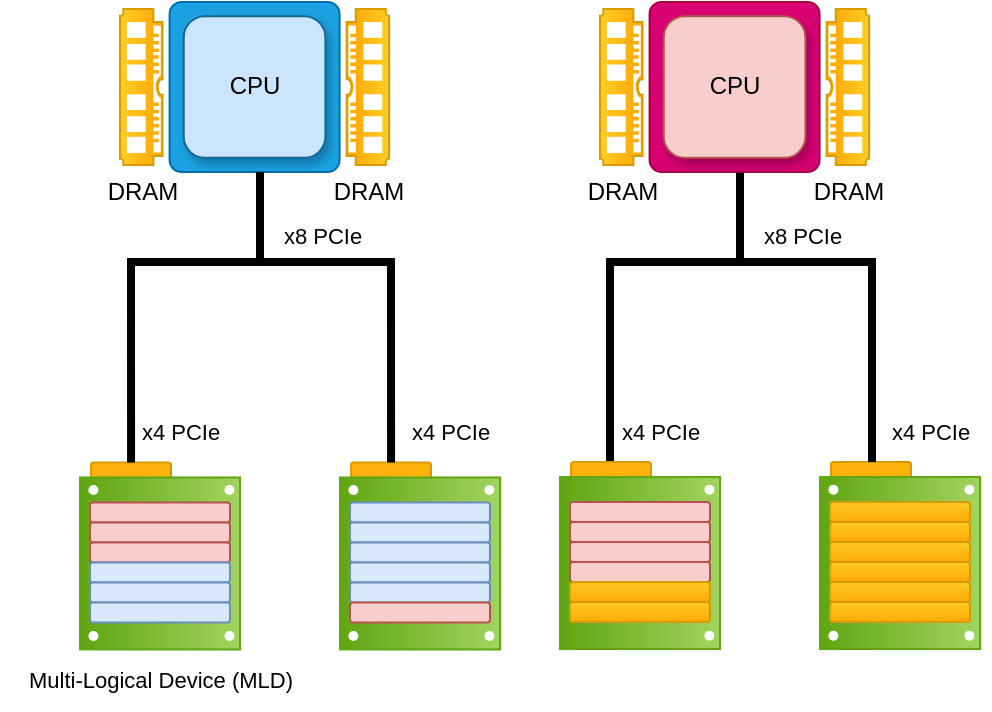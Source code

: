 <mxfile version="24.2.2" type="github">
  <diagram name="Page-1" id="A8W0ZlJkRZm1EOQpJBz_">
    <mxGraphModel dx="1008" dy="673" grid="1" gridSize="10" guides="1" tooltips="1" connect="1" arrows="1" fold="1" page="1" pageScale="1" pageWidth="850" pageHeight="1100" math="0" shadow="0">
      <root>
        <mxCell id="0" />
        <mxCell id="1" parent="0" />
        <mxCell id="IkylSo1uZ2_LeTpLnhAb-4" style="edgeStyle=orthogonalEdgeStyle;rounded=0;orthogonalLoop=1;jettySize=auto;html=1;endArrow=none;endFill=0;strokeWidth=4;entryX=0.5;entryY=1;entryDx=0;entryDy=0;" edge="1" parent="1">
          <mxGeometry relative="1" as="geometry">
            <mxPoint x="486" y="330" as="targetPoint" />
            <mxPoint x="550" y="185" as="sourcePoint" />
            <Array as="points">
              <mxPoint x="550" y="230" />
              <mxPoint x="485" y="230" />
            </Array>
          </mxGeometry>
        </mxCell>
        <mxCell id="uq200lhuQBNym-ZLv9r4-198" value="x4 PCIe" style="text;html=1;align=center;verticalAlign=middle;resizable=0;points=[];autosize=1;strokeColor=none;fillColor=none;fontFamily=Helvetica;fontSize=11;fontColor=default;labelBackgroundColor=default;" parent="1" vertex="1">
          <mxGeometry x="374.58" y="300.2" width="60" height="30" as="geometry" />
        </mxCell>
        <mxCell id="siB9gwOaP5ev9PkQdLU9-40" value="" style="group" parent="1" connectable="0" vertex="1">
          <mxGeometry x="460.0" y="329.999" width="80" height="93.531" as="geometry" />
        </mxCell>
        <mxCell id="siB9gwOaP5ev9PkQdLU9-41" value="" style="rounded=1;whiteSpace=wrap;html=1;direction=south;fillColor=#ffb20d;arcSize=7;strokeColor=#d79b00;rotation=90;" parent="siB9gwOaP5ev9PkQdLU9-40" vertex="1">
          <mxGeometry x="15.71" y="-10.179" width="19.641" height="40" as="geometry" />
        </mxCell>
        <mxCell id="siB9gwOaP5ev9PkQdLU9-42" value="" style="rounded=0;whiteSpace=wrap;html=1;strokeWidth=1;fillColor=#a2d460;strokeColor=#60a512;fontSize=10;gradientColor=#60a512;rotation=90;" parent="siB9gwOaP5ev9PkQdLU9-40" vertex="1">
          <mxGeometry x="-3.0" y="10.531" width="86" height="80" as="geometry" />
        </mxCell>
        <mxCell id="siB9gwOaP5ev9PkQdLU9-43" value="" style="ellipse;whiteSpace=wrap;html=1;aspect=fixed;strokeWidth=3;shadow=0;strokeColor=#ffffff;rotation=90;" parent="siB9gwOaP5ev9PkQdLU9-40" vertex="1">
          <mxGeometry x="73.71" y="12.821" width="2" height="2" as="geometry" />
        </mxCell>
        <mxCell id="siB9gwOaP5ev9PkQdLU9-44" value="" style="ellipse;whiteSpace=wrap;html=1;aspect=fixed;strokeWidth=3;shadow=0;strokeColor=#ffffff;rotation=90;" parent="siB9gwOaP5ev9PkQdLU9-40" vertex="1">
          <mxGeometry x="73.71" y="85.821" width="2" height="2" as="geometry" />
        </mxCell>
        <mxCell id="siB9gwOaP5ev9PkQdLU9-45" value="" style="ellipse;whiteSpace=wrap;html=1;aspect=fixed;strokeWidth=3;shadow=0;strokeColor=#ffffff;rotation=90;" parent="siB9gwOaP5ev9PkQdLU9-40" vertex="1">
          <mxGeometry x="-44.29" y="-26.979" width="2" height="2" as="geometry" />
        </mxCell>
        <mxCell id="siB9gwOaP5ev9PkQdLU9-46" value="" style="ellipse;whiteSpace=wrap;html=1;aspect=fixed;strokeWidth=3;shadow=0;strokeColor=#ffffff;rotation=90;" parent="siB9gwOaP5ev9PkQdLU9-40" vertex="1">
          <mxGeometry x="-44.29" y="46.021" width="2" height="2" as="geometry" />
        </mxCell>
        <mxCell id="siB9gwOaP5ev9PkQdLU9-47" value="" style="rounded=1;whiteSpace=wrap;html=1;fillColor=#f8cecc;strokeColor=#b85450;" parent="siB9gwOaP5ev9PkQdLU9-40" vertex="1">
          <mxGeometry x="5" y="20" width="70" height="10" as="geometry" />
        </mxCell>
        <mxCell id="siB9gwOaP5ev9PkQdLU9-48" value="" style="rounded=1;whiteSpace=wrap;html=1;fillColor=#f8cecc;strokeColor=#b85450;" parent="siB9gwOaP5ev9PkQdLU9-40" vertex="1">
          <mxGeometry x="5" y="30" width="70" height="10" as="geometry" />
        </mxCell>
        <mxCell id="siB9gwOaP5ev9PkQdLU9-49" value="" style="rounded=1;whiteSpace=wrap;html=1;fillColor=#f8cecc;strokeColor=#b85450;" parent="siB9gwOaP5ev9PkQdLU9-40" vertex="1">
          <mxGeometry x="5" y="40" width="70" height="10" as="geometry" />
        </mxCell>
        <mxCell id="siB9gwOaP5ev9PkQdLU9-50" value="" style="rounded=1;whiteSpace=wrap;html=1;fillColor=#f8cecc;strokeColor=#b85450;" parent="siB9gwOaP5ev9PkQdLU9-40" vertex="1">
          <mxGeometry x="5" y="50" width="70" height="10" as="geometry" />
        </mxCell>
        <mxCell id="siB9gwOaP5ev9PkQdLU9-51" value="" style="rounded=1;whiteSpace=wrap;html=1;gradientColor=#ffaa05;fillColor=#ffcb26;strokeColor=#d79b00;" parent="siB9gwOaP5ev9PkQdLU9-40" vertex="1">
          <mxGeometry x="5" y="60" width="70" height="10" as="geometry" />
        </mxCell>
        <mxCell id="siB9gwOaP5ev9PkQdLU9-52" value="" style="rounded=1;whiteSpace=wrap;html=1;gradientColor=#ffaa05;fillColor=#ffcb26;strokeColor=#d79b00;" parent="siB9gwOaP5ev9PkQdLU9-40" vertex="1">
          <mxGeometry x="5" y="70" width="70" height="10" as="geometry" />
        </mxCell>
        <mxCell id="siB9gwOaP5ev9PkQdLU9-56" value="" style="group" parent="1" connectable="0" vertex="1">
          <mxGeometry x="590" y="329.999" width="80" height="93.531" as="geometry" />
        </mxCell>
        <mxCell id="siB9gwOaP5ev9PkQdLU9-57" value="" style="rounded=1;whiteSpace=wrap;html=1;direction=south;fillColor=#ffb20d;arcSize=7;strokeColor=#d79b00;rotation=90;" parent="siB9gwOaP5ev9PkQdLU9-56" vertex="1">
          <mxGeometry x="15.71" y="-10.179" width="19.641" height="40" as="geometry" />
        </mxCell>
        <mxCell id="siB9gwOaP5ev9PkQdLU9-58" value="" style="rounded=0;whiteSpace=wrap;html=1;strokeWidth=1;fillColor=#a2d460;strokeColor=#60a512;fontSize=10;gradientColor=#60a512;rotation=90;" parent="siB9gwOaP5ev9PkQdLU9-56" vertex="1">
          <mxGeometry x="-3.0" y="10.531" width="86" height="80" as="geometry" />
        </mxCell>
        <mxCell id="siB9gwOaP5ev9PkQdLU9-59" value="" style="ellipse;whiteSpace=wrap;html=1;aspect=fixed;strokeWidth=3;shadow=0;strokeColor=#ffffff;rotation=90;" parent="siB9gwOaP5ev9PkQdLU9-56" vertex="1">
          <mxGeometry x="73.71" y="12.821" width="2" height="2" as="geometry" />
        </mxCell>
        <mxCell id="siB9gwOaP5ev9PkQdLU9-60" value="" style="ellipse;whiteSpace=wrap;html=1;aspect=fixed;strokeWidth=3;shadow=0;strokeColor=#ffffff;rotation=90;" parent="siB9gwOaP5ev9PkQdLU9-56" vertex="1">
          <mxGeometry x="73.71" y="85.821" width="2" height="2" as="geometry" />
        </mxCell>
        <mxCell id="siB9gwOaP5ev9PkQdLU9-61" value="" style="ellipse;whiteSpace=wrap;html=1;aspect=fixed;strokeWidth=3;shadow=0;strokeColor=#ffffff;rotation=90;" parent="siB9gwOaP5ev9PkQdLU9-56" vertex="1">
          <mxGeometry x="5.71" y="12.821" width="2" height="2" as="geometry" />
        </mxCell>
        <mxCell id="siB9gwOaP5ev9PkQdLU9-62" value="" style="ellipse;whiteSpace=wrap;html=1;aspect=fixed;strokeWidth=3;shadow=0;strokeColor=#ffffff;rotation=90;" parent="siB9gwOaP5ev9PkQdLU9-56" vertex="1">
          <mxGeometry x="5.71" y="85.821" width="2" height="2" as="geometry" />
        </mxCell>
        <mxCell id="siB9gwOaP5ev9PkQdLU9-63" value="" style="rounded=1;whiteSpace=wrap;html=1;gradientColor=#ffaa05;fillColor=#ffcb26;strokeColor=#d79b00;" parent="siB9gwOaP5ev9PkQdLU9-56" vertex="1">
          <mxGeometry x="5" y="20" width="70" height="10" as="geometry" />
        </mxCell>
        <mxCell id="siB9gwOaP5ev9PkQdLU9-64" value="" style="rounded=1;whiteSpace=wrap;html=1;gradientColor=#ffaa05;fillColor=#ffcb26;strokeColor=#d79b00;" parent="siB9gwOaP5ev9PkQdLU9-56" vertex="1">
          <mxGeometry x="5" y="30" width="70" height="10" as="geometry" />
        </mxCell>
        <mxCell id="siB9gwOaP5ev9PkQdLU9-65" value="" style="rounded=1;whiteSpace=wrap;html=1;gradientColor=#ffaa05;fillColor=#ffcb26;strokeColor=#d79b00;" parent="siB9gwOaP5ev9PkQdLU9-56" vertex="1">
          <mxGeometry x="5" y="40" width="70" height="10" as="geometry" />
        </mxCell>
        <mxCell id="siB9gwOaP5ev9PkQdLU9-66" value="" style="rounded=1;whiteSpace=wrap;html=1;gradientColor=#ffaa05;fillColor=#ffcb26;strokeColor=#d79b00;" parent="siB9gwOaP5ev9PkQdLU9-56" vertex="1">
          <mxGeometry x="5" y="50" width="70" height="10" as="geometry" />
        </mxCell>
        <mxCell id="siB9gwOaP5ev9PkQdLU9-67" value="" style="rounded=1;whiteSpace=wrap;html=1;gradientColor=#ffaa05;fillColor=#ffcb26;strokeColor=#d79b00;" parent="siB9gwOaP5ev9PkQdLU9-56" vertex="1">
          <mxGeometry x="5" y="60" width="70" height="10" as="geometry" />
        </mxCell>
        <mxCell id="siB9gwOaP5ev9PkQdLU9-68" value="" style="rounded=1;whiteSpace=wrap;html=1;gradientColor=#ffaa05;fillColor=#ffcb26;strokeColor=#d79b00;" parent="siB9gwOaP5ev9PkQdLU9-56" vertex="1">
          <mxGeometry x="5" y="70" width="70" height="10" as="geometry" />
        </mxCell>
        <mxCell id="siB9gwOaP5ev9PkQdLU9-71" value="" style="group" parent="1" connectable="0" vertex="1">
          <mxGeometry x="220.0" y="330.199" width="80" height="93.531" as="geometry" />
        </mxCell>
        <mxCell id="siB9gwOaP5ev9PkQdLU9-72" value="" style="rounded=1;whiteSpace=wrap;html=1;direction=south;fillColor=#ffb20d;arcSize=7;strokeColor=#d79b00;rotation=90;" parent="siB9gwOaP5ev9PkQdLU9-71" vertex="1">
          <mxGeometry x="15.71" y="-10.179" width="19.641" height="40" as="geometry" />
        </mxCell>
        <mxCell id="siB9gwOaP5ev9PkQdLU9-73" value="" style="rounded=0;whiteSpace=wrap;html=1;strokeWidth=1;fillColor=#a2d460;strokeColor=#60a512;fontSize=10;gradientColor=#60a512;rotation=90;" parent="siB9gwOaP5ev9PkQdLU9-71" vertex="1">
          <mxGeometry x="-3.0" y="10.531" width="86" height="80" as="geometry" />
        </mxCell>
        <mxCell id="siB9gwOaP5ev9PkQdLU9-74" value="" style="ellipse;whiteSpace=wrap;html=1;aspect=fixed;strokeWidth=3;shadow=0;strokeColor=#ffffff;rotation=90;" parent="siB9gwOaP5ev9PkQdLU9-71" vertex="1">
          <mxGeometry x="73.71" y="12.821" width="2" height="2" as="geometry" />
        </mxCell>
        <mxCell id="siB9gwOaP5ev9PkQdLU9-75" value="" style="ellipse;whiteSpace=wrap;html=1;aspect=fixed;strokeWidth=3;shadow=0;strokeColor=#ffffff;rotation=90;" parent="siB9gwOaP5ev9PkQdLU9-71" vertex="1">
          <mxGeometry x="73.71" y="85.821" width="2" height="2" as="geometry" />
        </mxCell>
        <mxCell id="siB9gwOaP5ev9PkQdLU9-76" value="" style="ellipse;whiteSpace=wrap;html=1;aspect=fixed;strokeWidth=3;shadow=0;strokeColor=#ffffff;rotation=90;" parent="siB9gwOaP5ev9PkQdLU9-71" vertex="1">
          <mxGeometry x="5.71" y="12.821" width="2" height="2" as="geometry" />
        </mxCell>
        <mxCell id="siB9gwOaP5ev9PkQdLU9-77" value="" style="ellipse;whiteSpace=wrap;html=1;aspect=fixed;strokeWidth=3;shadow=0;strokeColor=#ffffff;rotation=90;" parent="siB9gwOaP5ev9PkQdLU9-71" vertex="1">
          <mxGeometry x="5.71" y="85.821" width="2" height="2" as="geometry" />
        </mxCell>
        <mxCell id="siB9gwOaP5ev9PkQdLU9-78" value="" style="rounded=1;whiteSpace=wrap;html=1;fillColor=#f8cecc;strokeColor=#b85450;" parent="siB9gwOaP5ev9PkQdLU9-71" vertex="1">
          <mxGeometry x="5" y="20" width="70" height="10" as="geometry" />
        </mxCell>
        <mxCell id="siB9gwOaP5ev9PkQdLU9-79" value="" style="rounded=1;whiteSpace=wrap;html=1;fillColor=#f8cecc;strokeColor=#b85450;" parent="siB9gwOaP5ev9PkQdLU9-71" vertex="1">
          <mxGeometry x="5" y="30" width="70" height="10" as="geometry" />
        </mxCell>
        <mxCell id="siB9gwOaP5ev9PkQdLU9-80" value="" style="rounded=1;whiteSpace=wrap;html=1;fillColor=#f8cecc;strokeColor=#b85450;" parent="siB9gwOaP5ev9PkQdLU9-71" vertex="1">
          <mxGeometry x="5" y="40" width="70" height="10" as="geometry" />
        </mxCell>
        <mxCell id="siB9gwOaP5ev9PkQdLU9-81" value="" style="rounded=1;whiteSpace=wrap;html=1;fillColor=#dae8fc;strokeColor=#6c8ebf;" parent="siB9gwOaP5ev9PkQdLU9-71" vertex="1">
          <mxGeometry x="5" y="50" width="70" height="10" as="geometry" />
        </mxCell>
        <mxCell id="siB9gwOaP5ev9PkQdLU9-82" value="" style="rounded=1;whiteSpace=wrap;html=1;fillColor=#dae8fc;strokeColor=#6c8ebf;" parent="siB9gwOaP5ev9PkQdLU9-71" vertex="1">
          <mxGeometry x="5" y="60" width="70" height="10" as="geometry" />
        </mxCell>
        <mxCell id="siB9gwOaP5ev9PkQdLU9-83" value="" style="rounded=1;whiteSpace=wrap;html=1;fillColor=#dae8fc;strokeColor=#6c8ebf;" parent="siB9gwOaP5ev9PkQdLU9-71" vertex="1">
          <mxGeometry x="5" y="70" width="70" height="10" as="geometry" />
        </mxCell>
        <mxCell id="siB9gwOaP5ev9PkQdLU9-84" value="Multi-Logical Device (MLD)" style="text;html=1;align=center;verticalAlign=middle;resizable=0;points=[];autosize=1;strokeColor=none;fillColor=none;fontFamily=Helvetica;fontSize=11;fontColor=default;labelBackgroundColor=default;" parent="1" vertex="1">
          <mxGeometry x="180.0" y="423.73" width="160" height="30" as="geometry" />
        </mxCell>
        <mxCell id="siB9gwOaP5ev9PkQdLU9-87" value="" style="group" parent="1" connectable="0" vertex="1">
          <mxGeometry x="350.0" y="330.199" width="80" height="93.531" as="geometry" />
        </mxCell>
        <mxCell id="siB9gwOaP5ev9PkQdLU9-88" value="" style="rounded=1;whiteSpace=wrap;html=1;direction=south;fillColor=#ffb20d;arcSize=7;strokeColor=#d79b00;rotation=90;" parent="siB9gwOaP5ev9PkQdLU9-87" vertex="1">
          <mxGeometry x="15.71" y="-10.179" width="19.641" height="40" as="geometry" />
        </mxCell>
        <mxCell id="siB9gwOaP5ev9PkQdLU9-89" value="" style="rounded=0;whiteSpace=wrap;html=1;strokeWidth=1;fillColor=#a2d460;strokeColor=#60a512;fontSize=10;gradientColor=#60a512;rotation=90;" parent="siB9gwOaP5ev9PkQdLU9-87" vertex="1">
          <mxGeometry x="-3.0" y="10.531" width="86" height="80" as="geometry" />
        </mxCell>
        <mxCell id="siB9gwOaP5ev9PkQdLU9-90" value="" style="ellipse;whiteSpace=wrap;html=1;aspect=fixed;strokeWidth=3;shadow=0;strokeColor=#ffffff;rotation=90;" parent="siB9gwOaP5ev9PkQdLU9-87" vertex="1">
          <mxGeometry x="73.71" y="12.821" width="2" height="2" as="geometry" />
        </mxCell>
        <mxCell id="siB9gwOaP5ev9PkQdLU9-91" value="" style="ellipse;whiteSpace=wrap;html=1;aspect=fixed;strokeWidth=3;shadow=0;strokeColor=#ffffff;rotation=90;" parent="siB9gwOaP5ev9PkQdLU9-87" vertex="1">
          <mxGeometry x="73.71" y="85.821" width="2" height="2" as="geometry" />
        </mxCell>
        <mxCell id="siB9gwOaP5ev9PkQdLU9-92" value="" style="ellipse;whiteSpace=wrap;html=1;aspect=fixed;strokeWidth=3;shadow=0;strokeColor=#ffffff;rotation=90;" parent="siB9gwOaP5ev9PkQdLU9-87" vertex="1">
          <mxGeometry x="5.71" y="12.821" width="2" height="2" as="geometry" />
        </mxCell>
        <mxCell id="siB9gwOaP5ev9PkQdLU9-93" value="" style="ellipse;whiteSpace=wrap;html=1;aspect=fixed;strokeWidth=3;shadow=0;strokeColor=#ffffff;rotation=90;" parent="siB9gwOaP5ev9PkQdLU9-87" vertex="1">
          <mxGeometry x="5.71" y="85.821" width="2" height="2" as="geometry" />
        </mxCell>
        <mxCell id="siB9gwOaP5ev9PkQdLU9-94" value="" style="rounded=1;whiteSpace=wrap;html=1;fillColor=#dae8fc;strokeColor=#6c8ebf;" parent="siB9gwOaP5ev9PkQdLU9-87" vertex="1">
          <mxGeometry x="5" y="20" width="70" height="10" as="geometry" />
        </mxCell>
        <mxCell id="siB9gwOaP5ev9PkQdLU9-95" value="" style="rounded=1;whiteSpace=wrap;html=1;fillColor=#dae8fc;strokeColor=#6c8ebf;" parent="siB9gwOaP5ev9PkQdLU9-87" vertex="1">
          <mxGeometry x="5" y="30" width="70" height="10" as="geometry" />
        </mxCell>
        <mxCell id="siB9gwOaP5ev9PkQdLU9-96" value="" style="rounded=1;whiteSpace=wrap;html=1;fillColor=#dae8fc;strokeColor=#6c8ebf;" parent="siB9gwOaP5ev9PkQdLU9-87" vertex="1">
          <mxGeometry x="5" y="40" width="70" height="10" as="geometry" />
        </mxCell>
        <mxCell id="siB9gwOaP5ev9PkQdLU9-97" value="" style="rounded=1;whiteSpace=wrap;html=1;fillColor=#dae8fc;strokeColor=#6c8ebf;" parent="siB9gwOaP5ev9PkQdLU9-87" vertex="1">
          <mxGeometry x="5" y="50" width="70" height="10" as="geometry" />
        </mxCell>
        <mxCell id="siB9gwOaP5ev9PkQdLU9-98" value="" style="rounded=1;whiteSpace=wrap;html=1;fillColor=#dae8fc;strokeColor=#6c8ebf;" parent="siB9gwOaP5ev9PkQdLU9-87" vertex="1">
          <mxGeometry x="5" y="60" width="70" height="10" as="geometry" />
        </mxCell>
        <mxCell id="siB9gwOaP5ev9PkQdLU9-99" value="" style="rounded=1;whiteSpace=wrap;html=1;fillColor=#f8cecc;strokeColor=#b85450;" parent="siB9gwOaP5ev9PkQdLU9-87" vertex="1">
          <mxGeometry x="5" y="70" width="70" height="10" as="geometry" />
        </mxCell>
        <mxCell id="siB9gwOaP5ev9PkQdLU9-102" value="" style="group" parent="1" vertex="1" connectable="0">
          <mxGeometry x="240" y="100" width="134.58" height="130" as="geometry" />
        </mxCell>
        <mxCell id="uq200lhuQBNym-ZLv9r4-11" value="" style="group;fillColor=default;gradientColor=none;strokeColor=none;" parent="siB9gwOaP5ev9PkQdLU9-102" connectable="0" vertex="1">
          <mxGeometry x="24.791" width="84.998" height="85" as="geometry" />
        </mxCell>
        <mxCell id="uq200lhuQBNym-ZLv9r4-2" value="" style="rounded=1;whiteSpace=wrap;html=1;arcSize=7;fillColor=#1ba1e2;strokeColor=#006EAF;fontColor=#ffffff;" parent="uq200lhuQBNym-ZLv9r4-11" vertex="1">
          <mxGeometry width="84.998" height="85" as="geometry" />
        </mxCell>
        <mxCell id="uq200lhuQBNym-ZLv9r4-3" value="CPU" style="rounded=1;whiteSpace=wrap;html=1;fillColor=#cce5ff;strokeColor=#146994;shadow=1;" parent="uq200lhuQBNym-ZLv9r4-11" vertex="1">
          <mxGeometry x="7.083" y="7.083" width="70.832" height="70.833" as="geometry" />
        </mxCell>
        <mxCell id="uq200lhuQBNym-ZLv9r4-13" value="DRAM" style="pointerEvents=1;shadow=0;dashed=0;html=1;strokeColor=#d79b00;fillColor=#ffcd28;labelPosition=center;verticalLabelPosition=bottom;verticalAlign=top;align=center;outlineConnect=0;shape=mxgraph.veeam.ram;fillStyle=auto;direction=north;gradientColor=#ffa500;" parent="siB9gwOaP5ev9PkQdLU9-102" vertex="1">
          <mxGeometry y="3.542" width="21.249" height="77.917" as="geometry" />
        </mxCell>
        <mxCell id="uq200lhuQBNym-ZLv9r4-48" value="DRAM" style="pointerEvents=1;shadow=0;dashed=0;html=1;strokeColor=#d79b00;fillColor=#ffcd28;labelPosition=center;verticalLabelPosition=bottom;verticalAlign=top;align=center;outlineConnect=0;shape=mxgraph.veeam.ram;fillStyle=auto;direction=south;gradientColor=#ffa500;flipV=1;" parent="siB9gwOaP5ev9PkQdLU9-102" vertex="1">
          <mxGeometry x="113.331" y="3.542" width="21.249" height="77.917" as="geometry" />
        </mxCell>
        <mxCell id="IkylSo1uZ2_LeTpLnhAb-2" value="x8 PCIe" style="text;html=1;align=center;verticalAlign=middle;resizable=0;points=[];autosize=1;strokeColor=none;fillColor=none;fontFamily=Helvetica;fontSize=11;fontColor=default;labelBackgroundColor=default;" vertex="1" parent="siB9gwOaP5ev9PkQdLU9-102">
          <mxGeometry x="71.0" y="102" width="60" height="30" as="geometry" />
        </mxCell>
        <mxCell id="siB9gwOaP5ev9PkQdLU9-106" value="" style="group" parent="1" vertex="1" connectable="0">
          <mxGeometry x="480" y="100" width="134.58" height="85" as="geometry" />
        </mxCell>
        <mxCell id="siB9gwOaP5ev9PkQdLU9-107" value="" style="group;fillColor=default;gradientColor=none;strokeColor=none;" parent="siB9gwOaP5ev9PkQdLU9-106" connectable="0" vertex="1">
          <mxGeometry x="24.791" width="84.998" height="85" as="geometry" />
        </mxCell>
        <mxCell id="siB9gwOaP5ev9PkQdLU9-108" value="" style="rounded=1;whiteSpace=wrap;html=1;arcSize=7;fillColor=#d80073;strokeColor=#A50040;fontColor=#ffffff;" parent="siB9gwOaP5ev9PkQdLU9-107" vertex="1">
          <mxGeometry width="84.998" height="85" as="geometry" />
        </mxCell>
        <mxCell id="siB9gwOaP5ev9PkQdLU9-109" value="CPU" style="rounded=1;whiteSpace=wrap;html=1;fillColor=#f8cecc;strokeColor=#b85450;shadow=1;" parent="siB9gwOaP5ev9PkQdLU9-107" vertex="1">
          <mxGeometry x="7.083" y="7.083" width="70.832" height="70.833" as="geometry" />
        </mxCell>
        <mxCell id="siB9gwOaP5ev9PkQdLU9-110" value="DRAM" style="pointerEvents=1;shadow=0;dashed=0;html=1;strokeColor=#d79b00;fillColor=#ffcd28;labelPosition=center;verticalLabelPosition=bottom;verticalAlign=top;align=center;outlineConnect=0;shape=mxgraph.veeam.ram;fillStyle=auto;direction=north;gradientColor=#ffa500;" parent="siB9gwOaP5ev9PkQdLU9-106" vertex="1">
          <mxGeometry y="3.542" width="21.249" height="77.917" as="geometry" />
        </mxCell>
        <mxCell id="siB9gwOaP5ev9PkQdLU9-111" value="DRAM" style="pointerEvents=1;shadow=0;dashed=0;html=1;strokeColor=#d79b00;fillColor=#ffcd28;labelPosition=center;verticalLabelPosition=bottom;verticalAlign=top;align=center;outlineConnect=0;shape=mxgraph.veeam.ram;fillStyle=auto;direction=south;gradientColor=#ffa500;flipV=1;" parent="siB9gwOaP5ev9PkQdLU9-106" vertex="1">
          <mxGeometry x="113.331" y="3.542" width="21.249" height="77.917" as="geometry" />
        </mxCell>
        <mxCell id="j0kA9mQv0XeUaCMalJ7W-1" style="edgeStyle=orthogonalEdgeStyle;rounded=0;orthogonalLoop=1;jettySize=auto;html=1;endArrow=none;endFill=0;strokeWidth=4;entryX=0.5;entryY=1;entryDx=0;entryDy=0;" parent="1" source="uq200lhuQBNym-ZLv9r4-2" edge="1" target="siB9gwOaP5ev9PkQdLU9-72">
          <mxGeometry relative="1" as="geometry">
            <mxPoint x="250" y="330" as="targetPoint" />
            <Array as="points">
              <mxPoint x="310" y="230" />
              <mxPoint x="245" y="230" />
            </Array>
          </mxGeometry>
        </mxCell>
        <mxCell id="j0kA9mQv0XeUaCMalJ7W-4" style="edgeStyle=orthogonalEdgeStyle;rounded=0;orthogonalLoop=1;jettySize=auto;html=1;strokeColor=default;strokeWidth=4;align=center;verticalAlign=middle;fontFamily=Helvetica;fontSize=11;fontColor=default;labelBackgroundColor=default;endArrow=none;endFill=0;exitX=0.5;exitY=1;exitDx=0;exitDy=0;" parent="1" source="siB9gwOaP5ev9PkQdLU9-88" edge="1">
          <mxGeometry relative="1" as="geometry">
            <mxPoint x="310" y="230" as="targetPoint" />
            <Array as="points">
              <mxPoint x="376" y="230" />
            </Array>
          </mxGeometry>
        </mxCell>
        <mxCell id="IkylSo1uZ2_LeTpLnhAb-1" value="x4 PCIe" style="text;html=1;align=center;verticalAlign=middle;resizable=0;points=[];autosize=1;strokeColor=none;fillColor=none;fontFamily=Helvetica;fontSize=11;fontColor=default;labelBackgroundColor=default;" vertex="1" parent="1">
          <mxGeometry x="240.0" y="300.2" width="60" height="30" as="geometry" />
        </mxCell>
        <mxCell id="IkylSo1uZ2_LeTpLnhAb-3" value="x8 PCIe" style="text;html=1;align=center;verticalAlign=middle;resizable=0;points=[];autosize=1;strokeColor=none;fillColor=none;fontFamily=Helvetica;fontSize=11;fontColor=default;labelBackgroundColor=default;" vertex="1" parent="1">
          <mxGeometry x="551" y="202" width="60" height="30" as="geometry" />
        </mxCell>
        <mxCell id="IkylSo1uZ2_LeTpLnhAb-5" style="edgeStyle=orthogonalEdgeStyle;rounded=0;orthogonalLoop=1;jettySize=auto;html=1;strokeColor=default;strokeWidth=4;align=center;verticalAlign=middle;fontFamily=Helvetica;fontSize=11;fontColor=default;labelBackgroundColor=default;endArrow=none;endFill=0;exitX=0.5;exitY=1;exitDx=0;exitDy=0;" edge="1" parent="1">
          <mxGeometry relative="1" as="geometry">
            <mxPoint x="616" y="330" as="sourcePoint" />
            <mxPoint x="550" y="230" as="targetPoint" />
            <Array as="points">
              <mxPoint x="616" y="230" />
            </Array>
          </mxGeometry>
        </mxCell>
        <mxCell id="IkylSo1uZ2_LeTpLnhAb-6" value="x4 PCIe" style="text;html=1;align=center;verticalAlign=middle;resizable=0;points=[];autosize=1;strokeColor=none;fillColor=none;fontFamily=Helvetica;fontSize=11;fontColor=default;labelBackgroundColor=default;" vertex="1" parent="1">
          <mxGeometry x="614.58" y="300.2" width="60" height="30" as="geometry" />
        </mxCell>
        <mxCell id="IkylSo1uZ2_LeTpLnhAb-7" value="x4 PCIe" style="text;html=1;align=center;verticalAlign=middle;resizable=0;points=[];autosize=1;strokeColor=none;fillColor=none;fontFamily=Helvetica;fontSize=11;fontColor=default;labelBackgroundColor=default;" vertex="1" parent="1">
          <mxGeometry x="480" y="300.2" width="60" height="30" as="geometry" />
        </mxCell>
      </root>
    </mxGraphModel>
  </diagram>
</mxfile>
